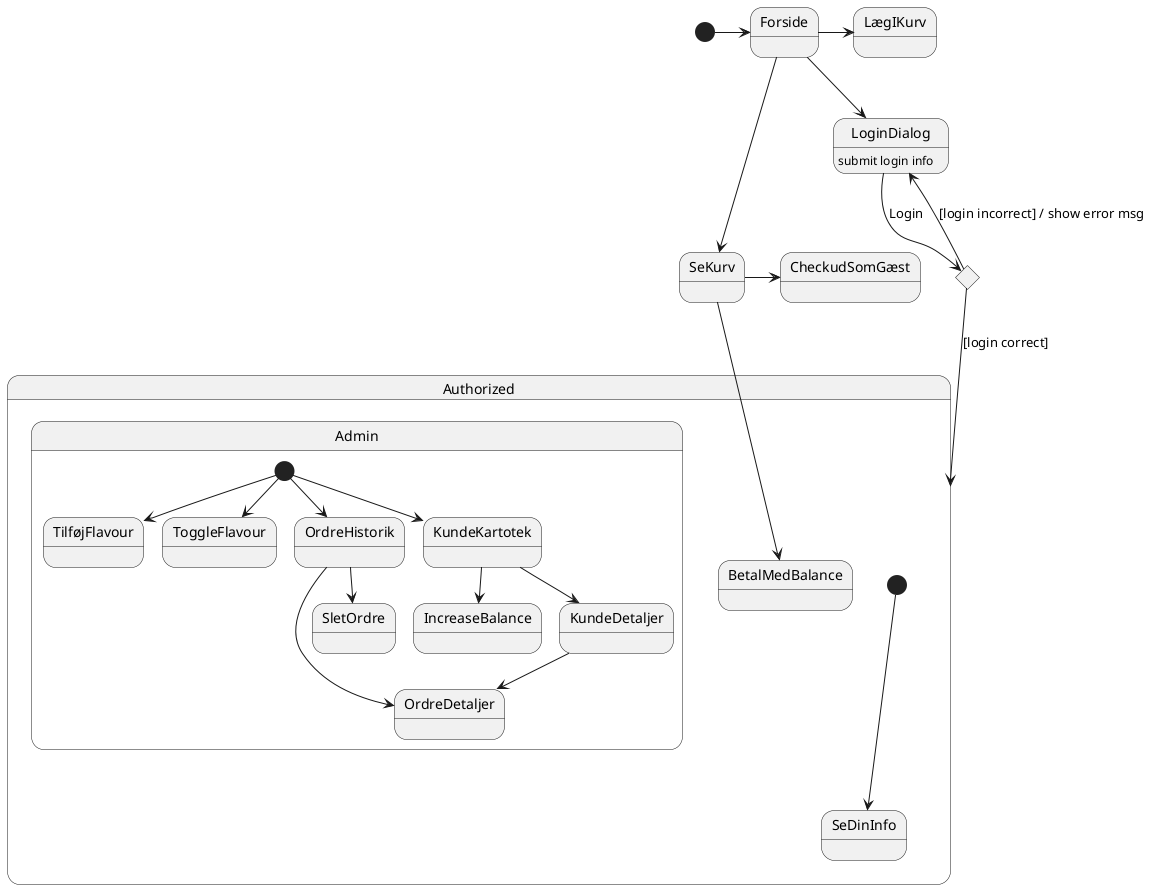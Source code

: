 @startuml
'https://plantuml.com/state-diagram

state c <<choice>>

[*] -> Forside
Forside -> LægIKurv
Forside --> LoginDialog
LoginDialog : submit login info
LoginDialog --> c : Login
c --> LoginDialog : [login incorrect] / show error msg
c --> Authorized : [login correct]
Forside --> SeKurv
SeKurv -> CheckudSomGæst

state Authorized {
    [*] --> SeDinInfo
    SeKurv --> BetalMedBalance
    state Admin {
        [*] --> TilføjFlavour
        [*] --> ToggleFlavour
        [*] --> OrdreHistorik
        OrdreHistorik --> OrdreDetaljer
        OrdreHistorik --> SletOrdre
        [*] --> KundeKartotek
        KundeKartotek --> IncreaseBalance
        KundeKartotek --> KundeDetaljer
        KundeDetaljer --> OrdreDetaljer
    }
}

@enduml